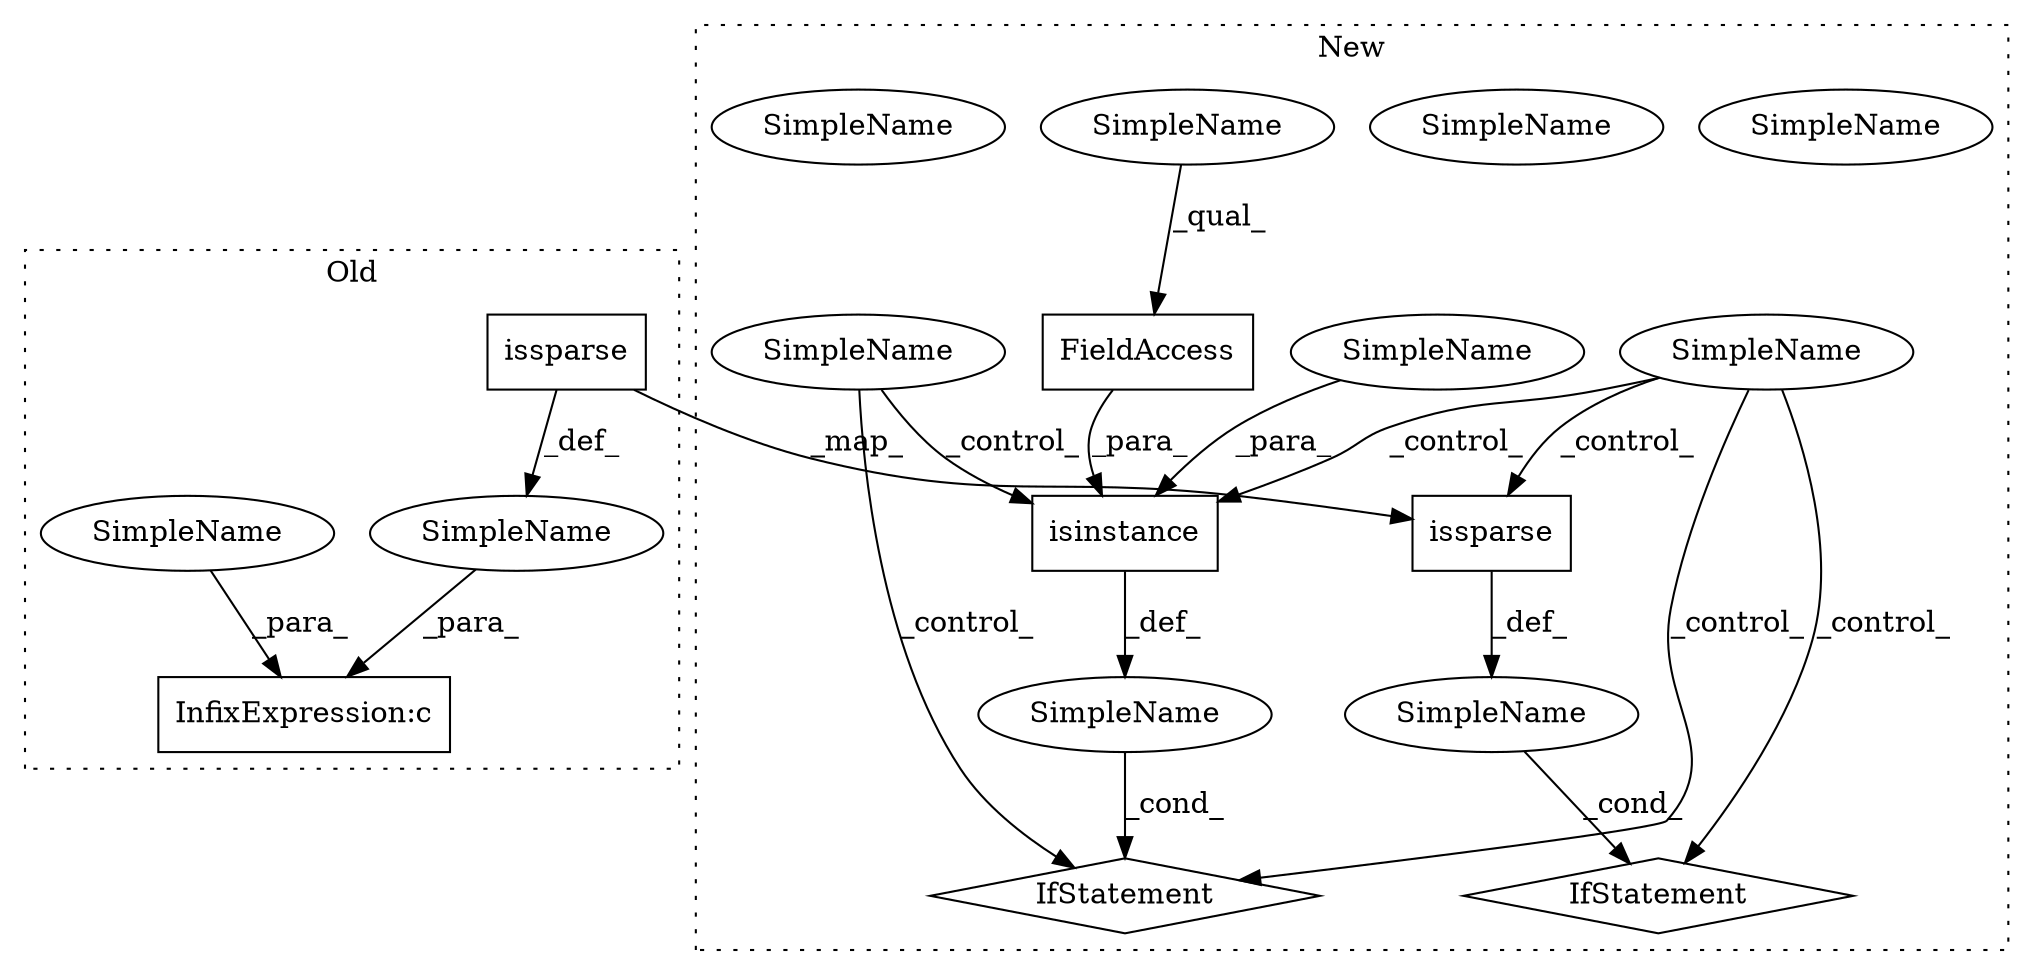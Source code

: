 digraph G {
subgraph cluster0 {
1 [label="issparse" a="32" s="21729,21739" l="9,1" shape="box"];
3 [label="SimpleName" a="42" s="" l="" shape="ellipse"];
4 [label="InfixExpression:c" a="27" s="21712" l="4" shape="box"];
6 [label="SimpleName" a="42" s="" l="" shape="ellipse"];
label = "Old";
style="dotted";
}
subgraph cluster1 {
2 [label="issparse" a="32" s="22264,22274" l="9,1" shape="box"];
5 [label="SimpleName" a="42" s="" l="" shape="ellipse"];
7 [label="SimpleName" a="42" s="" l="" shape="ellipse"];
8 [label="IfStatement" a="25" s="22247,22275" l="4,2" shape="diamond"];
9 [label="isinstance" a="32" s="22569,22598" l="11,1" shape="box"];
10 [label="SimpleName" a="42" s="" l="" shape="ellipse"];
11 [label="FieldAccess" a="22" s="22582" l="16" shape="box"];
12 [label="SimpleName" a="42" s="22582" l="6" shape="ellipse"];
13 [label="SimpleName" a="42" s="" l="" shape="ellipse"];
14 [label="IfStatement" a="25" s="22565,22599" l="4,2" shape="diamond"];
15 [label="SimpleName" a="42" s="22580" l="1" shape="ellipse"];
16 [label="SimpleName" a="42" s="22582" l="6" shape="ellipse"];
17 [label="SimpleName" a="42" s="22580" l="1" shape="ellipse"];
18 [label="SimpleName" a="42" s="22580" l="1" shape="ellipse"];
label = "New";
style="dotted";
}
1 -> 3 [label="_def_"];
1 -> 2 [label="_map_"];
2 -> 7 [label="_def_"];
3 -> 4 [label="_para_"];
5 -> 9 [label="_control_"];
5 -> 2 [label="_control_"];
5 -> 14 [label="_control_"];
5 -> 8 [label="_control_"];
6 -> 4 [label="_para_"];
7 -> 8 [label="_cond_"];
9 -> 13 [label="_def_"];
10 -> 9 [label="_control_"];
10 -> 14 [label="_control_"];
11 -> 9 [label="_para_"];
13 -> 14 [label="_cond_"];
16 -> 11 [label="_qual_"];
18 -> 9 [label="_para_"];
}